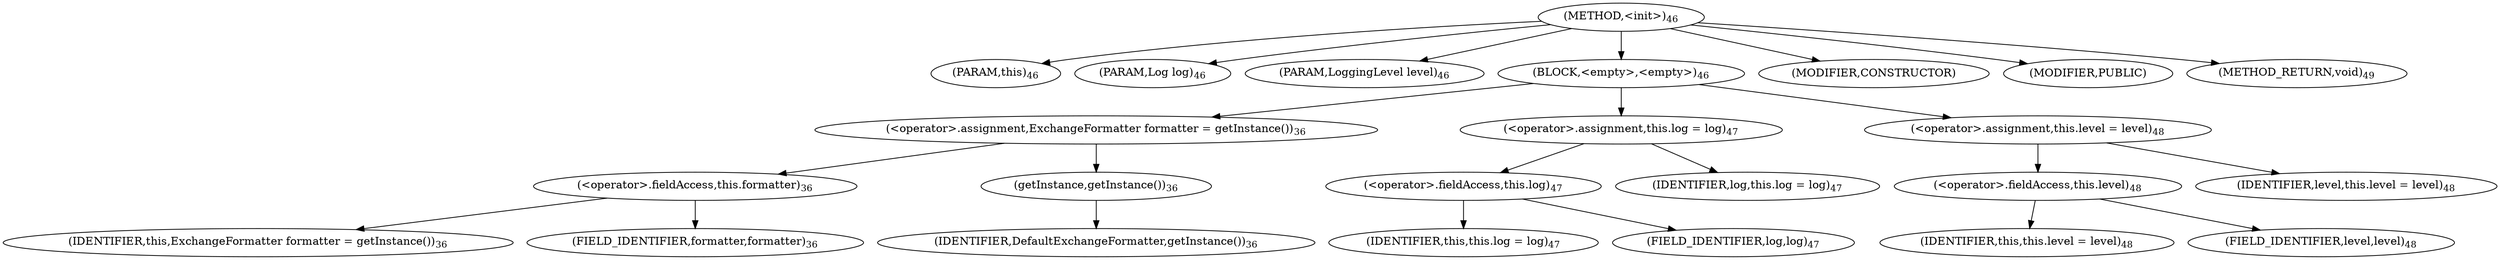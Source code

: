 digraph "&lt;init&gt;" {  
"90" [label = <(METHOD,&lt;init&gt;)<SUB>46</SUB>> ]
"8" [label = <(PARAM,this)<SUB>46</SUB>> ]
"91" [label = <(PARAM,Log log)<SUB>46</SUB>> ]
"92" [label = <(PARAM,LoggingLevel level)<SUB>46</SUB>> ]
"93" [label = <(BLOCK,&lt;empty&gt;,&lt;empty&gt;)<SUB>46</SUB>> ]
"94" [label = <(&lt;operator&gt;.assignment,ExchangeFormatter formatter = getInstance())<SUB>36</SUB>> ]
"95" [label = <(&lt;operator&gt;.fieldAccess,this.formatter)<SUB>36</SUB>> ]
"96" [label = <(IDENTIFIER,this,ExchangeFormatter formatter = getInstance())<SUB>36</SUB>> ]
"97" [label = <(FIELD_IDENTIFIER,formatter,formatter)<SUB>36</SUB>> ]
"98" [label = <(getInstance,getInstance())<SUB>36</SUB>> ]
"99" [label = <(IDENTIFIER,DefaultExchangeFormatter,getInstance())<SUB>36</SUB>> ]
"100" [label = <(&lt;operator&gt;.assignment,this.log = log)<SUB>47</SUB>> ]
"101" [label = <(&lt;operator&gt;.fieldAccess,this.log)<SUB>47</SUB>> ]
"7" [label = <(IDENTIFIER,this,this.log = log)<SUB>47</SUB>> ]
"102" [label = <(FIELD_IDENTIFIER,log,log)<SUB>47</SUB>> ]
"103" [label = <(IDENTIFIER,log,this.log = log)<SUB>47</SUB>> ]
"104" [label = <(&lt;operator&gt;.assignment,this.level = level)<SUB>48</SUB>> ]
"105" [label = <(&lt;operator&gt;.fieldAccess,this.level)<SUB>48</SUB>> ]
"9" [label = <(IDENTIFIER,this,this.level = level)<SUB>48</SUB>> ]
"106" [label = <(FIELD_IDENTIFIER,level,level)<SUB>48</SUB>> ]
"107" [label = <(IDENTIFIER,level,this.level = level)<SUB>48</SUB>> ]
"108" [label = <(MODIFIER,CONSTRUCTOR)> ]
"109" [label = <(MODIFIER,PUBLIC)> ]
"110" [label = <(METHOD_RETURN,void)<SUB>49</SUB>> ]
  "90" -> "8" 
  "90" -> "91" 
  "90" -> "92" 
  "90" -> "93" 
  "90" -> "108" 
  "90" -> "109" 
  "90" -> "110" 
  "93" -> "94" 
  "93" -> "100" 
  "93" -> "104" 
  "94" -> "95" 
  "94" -> "98" 
  "95" -> "96" 
  "95" -> "97" 
  "98" -> "99" 
  "100" -> "101" 
  "100" -> "103" 
  "101" -> "7" 
  "101" -> "102" 
  "104" -> "105" 
  "104" -> "107" 
  "105" -> "9" 
  "105" -> "106" 
}
